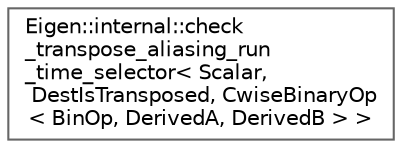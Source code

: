 digraph "Graphical Class Hierarchy"
{
 // LATEX_PDF_SIZE
  bgcolor="transparent";
  edge [fontname=Helvetica,fontsize=10,labelfontname=Helvetica,labelfontsize=10];
  node [fontname=Helvetica,fontsize=10,shape=box,height=0.2,width=0.4];
  rankdir="LR";
  Node0 [id="Node000000",label="Eigen::internal::check\l_transpose_aliasing_run\l_time_selector\< Scalar,\l DestIsTransposed, CwiseBinaryOp\l\< BinOp, DerivedA, DerivedB \> \>",height=0.2,width=0.4,color="grey40", fillcolor="white", style="filled",URL="$structEigen_1_1internal_1_1check__transpose__aliasing__run__time__selector_3_01Scalar_00_01DestI58f9a1beb146afb27323273625e1789c.html",tooltip=" "];
}
